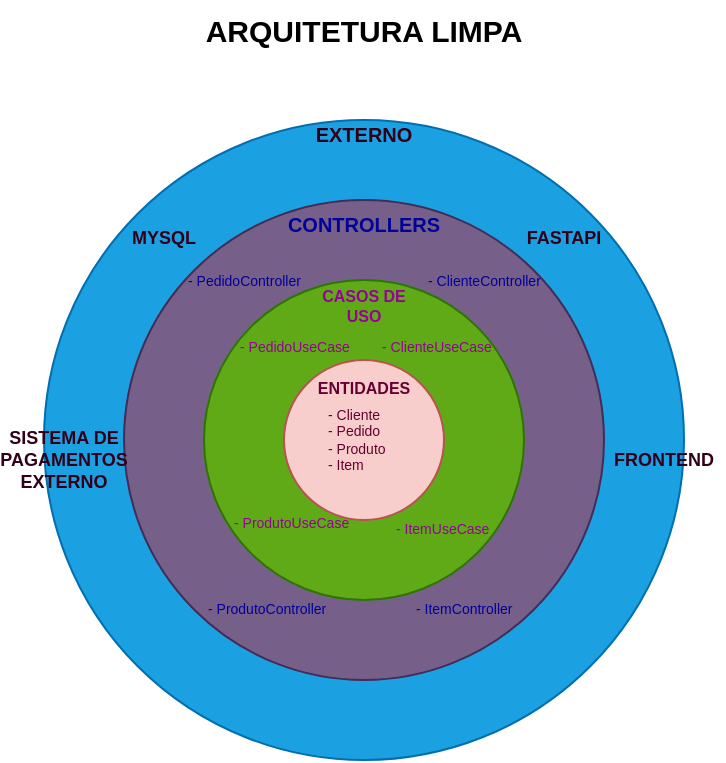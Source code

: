 <mxfile version="24.7.4">
  <diagram name="Página-1" id="8ZUKXMK9mpDazKkY_s5a">
    <mxGraphModel dx="840" dy="446" grid="1" gridSize="10" guides="1" tooltips="1" connect="1" arrows="1" fold="1" page="1" pageScale="1" pageWidth="827" pageHeight="1169" math="0" shadow="0">
      <root>
        <mxCell id="0" />
        <mxCell id="1" parent="0" />
        <mxCell id="jDhF3T_VCNA87nLUEaiQ-18" value="" style="ellipse;whiteSpace=wrap;html=1;aspect=fixed;fillColor=#1ba1e2;fontColor=#ffffff;strokeColor=#006EAF;" parent="1" vertex="1">
          <mxGeometry x="240" y="120" width="320" height="320" as="geometry" />
        </mxCell>
        <mxCell id="jDhF3T_VCNA87nLUEaiQ-5" value="" style="ellipse;whiteSpace=wrap;html=1;aspect=fixed;fillColor=#76608a;fontColor=#ffffff;strokeColor=#432D57;" parent="1" vertex="1">
          <mxGeometry x="280" y="160" width="240" height="240" as="geometry" />
        </mxCell>
        <mxCell id="jDhF3T_VCNA87nLUEaiQ-2" value="" style="ellipse;whiteSpace=wrap;html=1;aspect=fixed;fillColor=#60a917;strokeColor=#2D7600;fontColor=#ffffff;" parent="1" vertex="1">
          <mxGeometry x="320" y="200" width="160" height="160" as="geometry" />
        </mxCell>
        <mxCell id="jDhF3T_VCNA87nLUEaiQ-3" value="" style="ellipse;whiteSpace=wrap;html=1;aspect=fixed;fillColor=#f8cecc;strokeColor=#b85450;" parent="1" vertex="1">
          <mxGeometry x="360" y="240" width="80" height="80" as="geometry" />
        </mxCell>
        <mxCell id="jDhF3T_VCNA87nLUEaiQ-6" value="ENTIDADES" style="text;html=1;align=center;verticalAlign=middle;whiteSpace=wrap;rounded=0;fontSize=8;fontColor=#660033;fontStyle=1" parent="1" vertex="1">
          <mxGeometry x="380" y="249" width="40" height="10" as="geometry" />
        </mxCell>
        <mxCell id="jDhF3T_VCNA87nLUEaiQ-7" value="- Cliente&lt;div style=&quot;font-size: 7px;&quot;&gt;- Pedido&lt;/div&gt;&lt;div style=&quot;font-size: 7px;&quot;&gt;- Produto&lt;/div&gt;&lt;div style=&quot;font-size: 7px;&quot;&gt;- Item&lt;/div&gt;" style="text;html=1;align=left;verticalAlign=middle;whiteSpace=wrap;rounded=0;fontSize=7;fontColor=#660033;" parent="1" vertex="1">
          <mxGeometry x="380" y="260" width="40" height="40" as="geometry" />
        </mxCell>
        <mxCell id="jDhF3T_VCNA87nLUEaiQ-8" value="CASOS DE USO" style="text;html=1;align=center;verticalAlign=middle;whiteSpace=wrap;rounded=0;fontSize=8;fontColor=#990099;fontStyle=1" parent="1" vertex="1">
          <mxGeometry x="370" y="208" width="60" height="10" as="geometry" />
        </mxCell>
        <mxCell id="jDhF3T_VCNA87nLUEaiQ-9" value="&lt;div style=&quot;font-size: 7px;&quot;&gt;- ItemUseCase&lt;/div&gt;" style="text;html=1;align=left;verticalAlign=middle;whiteSpace=wrap;rounded=0;fontSize=7;fontColor=#990099;" parent="1" vertex="1">
          <mxGeometry x="414" y="320" width="50" height="10" as="geometry" />
        </mxCell>
        <mxCell id="jDhF3T_VCNA87nLUEaiQ-10" value="&lt;div style=&quot;font-size: 7px;&quot;&gt;- ProdutoUseCase&lt;/div&gt;" style="text;html=1;align=left;verticalAlign=middle;whiteSpace=wrap;rounded=0;fontSize=7;fontColor=#990099;" parent="1" vertex="1">
          <mxGeometry x="333" y="317" width="66" height="10" as="geometry" />
        </mxCell>
        <mxCell id="jDhF3T_VCNA87nLUEaiQ-11" value="&lt;div style=&quot;font-size: 7px;&quot;&gt;- PedidoUseCase&lt;/div&gt;" style="text;html=1;align=left;verticalAlign=middle;whiteSpace=wrap;rounded=0;fontSize=7;fontColor=#990099;" parent="1" vertex="1">
          <mxGeometry x="336" y="226" width="60" height="15" as="geometry" />
        </mxCell>
        <mxCell id="jDhF3T_VCNA87nLUEaiQ-12" value="- ClienteUseCase" style="text;html=1;align=left;verticalAlign=middle;whiteSpace=wrap;rounded=0;fontSize=7;fontColor=#990099;" parent="1" vertex="1">
          <mxGeometry x="407" y="227" width="63" height="13" as="geometry" />
        </mxCell>
        <mxCell id="jDhF3T_VCNA87nLUEaiQ-13" value="CONTROLLERS" style="text;html=1;align=center;verticalAlign=middle;whiteSpace=wrap;rounded=0;fontSize=10;fontColor=#000099;fontStyle=1" parent="1" vertex="1">
          <mxGeometry x="370" y="167" width="60" height="10" as="geometry" />
        </mxCell>
        <mxCell id="jDhF3T_VCNA87nLUEaiQ-14" value="&lt;div style=&quot;font-size: 7px;&quot;&gt;- ItemController&lt;/div&gt;" style="text;html=1;align=left;verticalAlign=middle;whiteSpace=wrap;rounded=0;fontSize=7;fontColor=#000099;" parent="1" vertex="1">
          <mxGeometry x="424" y="360" width="56" height="10" as="geometry" />
        </mxCell>
        <mxCell id="jDhF3T_VCNA87nLUEaiQ-15" value="&lt;div style=&quot;font-size: 7px;&quot;&gt;- ProdutoController&lt;/div&gt;" style="text;html=1;align=left;verticalAlign=middle;whiteSpace=wrap;rounded=0;fontSize=7;fontColor=#000099;" parent="1" vertex="1">
          <mxGeometry x="320" y="360" width="66" height="10" as="geometry" />
        </mxCell>
        <mxCell id="jDhF3T_VCNA87nLUEaiQ-16" value="&lt;div style=&quot;font-size: 7px;&quot;&gt;- PedidoController&lt;/div&gt;" style="text;html=1;align=left;verticalAlign=middle;whiteSpace=wrap;rounded=0;fontSize=7;fontColor=#000099;" parent="1" vertex="1">
          <mxGeometry x="310" y="193" width="60" height="15" as="geometry" />
        </mxCell>
        <mxCell id="jDhF3T_VCNA87nLUEaiQ-17" value="- ClienteController" style="text;html=1;align=left;verticalAlign=middle;whiteSpace=wrap;rounded=0;fontSize=7;fontColor=#000099;" parent="1" vertex="1">
          <mxGeometry x="430" y="194" width="63" height="13" as="geometry" />
        </mxCell>
        <mxCell id="jDhF3T_VCNA87nLUEaiQ-20" value="EXTERNO" style="text;html=1;align=center;verticalAlign=middle;whiteSpace=wrap;rounded=0;fontSize=10;fontColor=#33001A;fontStyle=1" parent="1" vertex="1">
          <mxGeometry x="370" y="122" width="60" height="10" as="geometry" />
        </mxCell>
        <mxCell id="jDhF3T_VCNA87nLUEaiQ-21" value="FASTAPI" style="text;html=1;align=center;verticalAlign=middle;whiteSpace=wrap;rounded=0;fontSize=9;fontColor=#33001A;fontStyle=1" parent="1" vertex="1">
          <mxGeometry x="470" y="174" width="60" height="10" as="geometry" />
        </mxCell>
        <mxCell id="jDhF3T_VCNA87nLUEaiQ-22" value="MYSQL" style="text;html=1;align=center;verticalAlign=middle;whiteSpace=wrap;rounded=0;fontSize=9;fontColor=#33001A;fontStyle=1" parent="1" vertex="1">
          <mxGeometry x="270" y="174" width="60" height="10" as="geometry" />
        </mxCell>
        <mxCell id="jDhF3T_VCNA87nLUEaiQ-23" value="SISTEMA DE PAGAMENTOS EXTERNO" style="text;html=1;align=center;verticalAlign=middle;whiteSpace=wrap;rounded=0;fontSize=9;fontColor=#33001A;fontStyle=1" parent="1" vertex="1">
          <mxGeometry x="220" y="270" width="60" height="40" as="geometry" />
        </mxCell>
        <mxCell id="jDhF3T_VCNA87nLUEaiQ-27" value="FRONTEND" style="text;html=1;align=center;verticalAlign=middle;whiteSpace=wrap;rounded=0;fontSize=9;fontColor=#33001A;fontStyle=1" parent="1" vertex="1">
          <mxGeometry x="520" y="285" width="60" height="10" as="geometry" />
        </mxCell>
        <mxCell id="1FTF5OnBXE8aimJAiKRr-7" value="ARQUITETURA LIMPA" style="text;html=1;align=center;verticalAlign=middle;whiteSpace=wrap;rounded=0;fontSize=15;fontStyle=1" vertex="1" parent="1">
          <mxGeometry x="300" y="60" width="200" height="30" as="geometry" />
        </mxCell>
      </root>
    </mxGraphModel>
  </diagram>
</mxfile>
